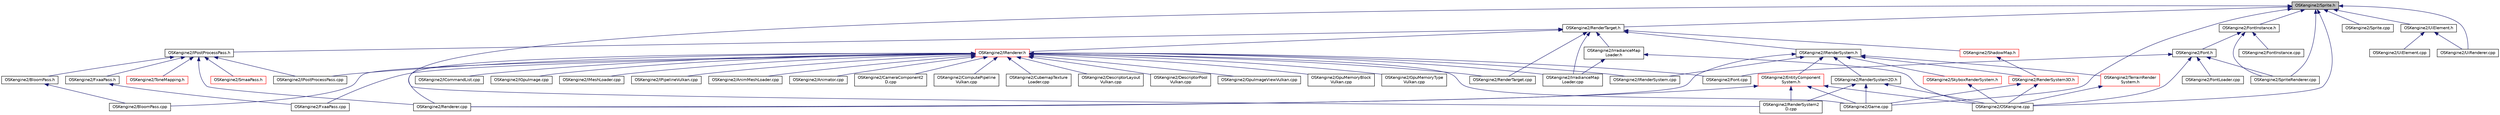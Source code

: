 digraph "OSKengine2/Sprite.h"
{
 // LATEX_PDF_SIZE
  edge [fontname="Helvetica",fontsize="10",labelfontname="Helvetica",labelfontsize="10"];
  node [fontname="Helvetica",fontsize="10",shape=record];
  Node1 [label="OSKengine2/Sprite.h",height=0.2,width=0.4,color="black", fillcolor="grey75", style="filled", fontcolor="black",tooltip=" "];
  Node1 -> Node2 [dir="back",color="midnightblue",fontsize="10",style="solid"];
  Node2 [label="OSKengine2/FontInstance.h",height=0.2,width=0.4,color="black", fillcolor="white", style="filled",URL="$_font_instance_8h.html",tooltip=" "];
  Node2 -> Node3 [dir="back",color="midnightblue",fontsize="10",style="solid"];
  Node3 [label="OSKengine2/Font.h",height=0.2,width=0.4,color="black", fillcolor="white", style="filled",URL="$_font_8h.html",tooltip=" "];
  Node3 -> Node4 [dir="back",color="midnightblue",fontsize="10",style="solid"];
  Node4 [label="OSKengine2/Font.cpp",height=0.2,width=0.4,color="black", fillcolor="white", style="filled",URL="$_font_8cpp.html",tooltip=" "];
  Node3 -> Node5 [dir="back",color="midnightblue",fontsize="10",style="solid"];
  Node5 [label="OSKengine2/FontLoader.cpp",height=0.2,width=0.4,color="black", fillcolor="white", style="filled",URL="$_font_loader_8cpp.html",tooltip=" "];
  Node3 -> Node6 [dir="back",color="midnightblue",fontsize="10",style="solid"];
  Node6 [label="OSKengine2/OSKengine.cpp",height=0.2,width=0.4,color="black", fillcolor="white", style="filled",URL="$_o_s_kengine_8cpp.html",tooltip=" "];
  Node3 -> Node7 [dir="back",color="midnightblue",fontsize="10",style="solid"];
  Node7 [label="OSKengine2/SpriteRenderer.cpp",height=0.2,width=0.4,color="black", fillcolor="white", style="filled",URL="$_sprite_renderer_8cpp.html",tooltip=" "];
  Node2 -> Node8 [dir="back",color="midnightblue",fontsize="10",style="solid"];
  Node8 [label="OSKengine2/FontInstance.cpp",height=0.2,width=0.4,color="black", fillcolor="white", style="filled",URL="$_font_instance_8cpp.html",tooltip=" "];
  Node2 -> Node7 [dir="back",color="midnightblue",fontsize="10",style="solid"];
  Node1 -> Node9 [dir="back",color="midnightblue",fontsize="10",style="solid"];
  Node9 [label="OSKengine2/Game.cpp",height=0.2,width=0.4,color="black", fillcolor="white", style="filled",URL="$_game_8cpp.html",tooltip=" "];
  Node1 -> Node6 [dir="back",color="midnightblue",fontsize="10",style="solid"];
  Node1 -> Node10 [dir="back",color="midnightblue",fontsize="10",style="solid"];
  Node10 [label="OSKengine2/RenderSystem2\lD.cpp",height=0.2,width=0.4,color="black", fillcolor="white", style="filled",URL="$_render_system2_d_8cpp.html",tooltip=" "];
  Node1 -> Node11 [dir="back",color="midnightblue",fontsize="10",style="solid"];
  Node11 [label="OSKengine2/RenderTarget.h",height=0.2,width=0.4,color="black", fillcolor="white", style="filled",URL="$_render_target_8h.html",tooltip=" "];
  Node11 -> Node12 [dir="back",color="midnightblue",fontsize="10",style="solid"];
  Node12 [label="OSKengine2/IPostProcessPass.h",height=0.2,width=0.4,color="black", fillcolor="white", style="filled",URL="$_i_post_process_pass_8h.html",tooltip=" "];
  Node12 -> Node13 [dir="back",color="midnightblue",fontsize="10",style="solid"];
  Node13 [label="OSKengine2/BloomPass.h",height=0.2,width=0.4,color="black", fillcolor="white", style="filled",URL="$_bloom_pass_8h.html",tooltip=" "];
  Node13 -> Node14 [dir="back",color="midnightblue",fontsize="10",style="solid"];
  Node14 [label="OSKengine2/BloomPass.cpp",height=0.2,width=0.4,color="black", fillcolor="white", style="filled",URL="$_bloom_pass_8cpp.html",tooltip=" "];
  Node12 -> Node15 [dir="back",color="midnightblue",fontsize="10",style="solid"];
  Node15 [label="OSKengine2/FxaaPass.h",height=0.2,width=0.4,color="black", fillcolor="white", style="filled",URL="$_fxaa_pass_8h.html",tooltip=" "];
  Node15 -> Node16 [dir="back",color="midnightblue",fontsize="10",style="solid"];
  Node16 [label="OSKengine2/FxaaPass.cpp",height=0.2,width=0.4,color="black", fillcolor="white", style="filled",URL="$_fxaa_pass_8cpp.html",tooltip=" "];
  Node12 -> Node17 [dir="back",color="midnightblue",fontsize="10",style="solid"];
  Node17 [label="OSKengine2/IPostProcessPass.cpp",height=0.2,width=0.4,color="black", fillcolor="white", style="filled",URL="$_i_post_process_pass_8cpp.html",tooltip=" "];
  Node12 -> Node18 [dir="back",color="midnightblue",fontsize="10",style="solid"];
  Node18 [label="OSKengine2/Renderer.cpp",height=0.2,width=0.4,color="black", fillcolor="white", style="filled",URL="$_renderer_8cpp.html",tooltip=" "];
  Node12 -> Node19 [dir="back",color="midnightblue",fontsize="10",style="solid"];
  Node19 [label="OSKengine2/SmaaPass.h",height=0.2,width=0.4,color="red", fillcolor="white", style="filled",URL="$_smaa_pass_8h.html",tooltip=" "];
  Node12 -> Node21 [dir="back",color="midnightblue",fontsize="10",style="solid"];
  Node21 [label="OSKengine2/ToneMapping.h",height=0.2,width=0.4,color="red", fillcolor="white", style="filled",URL="$_tone_mapping_8h.html",tooltip=" "];
  Node11 -> Node23 [dir="back",color="midnightblue",fontsize="10",style="solid"];
  Node23 [label="OSKengine2/IRenderSystem.h",height=0.2,width=0.4,color="black", fillcolor="white", style="filled",URL="$_i_render_system_8h.html",tooltip=" "];
  Node23 -> Node24 [dir="back",color="midnightblue",fontsize="10",style="solid"];
  Node24 [label="OSKengine2/EntityComponent\lSystem.h",height=0.2,width=0.4,color="red", fillcolor="white", style="filled",URL="$_entity_component_system_8h.html",tooltip=" "];
  Node24 -> Node9 [dir="back",color="midnightblue",fontsize="10",style="solid"];
  Node24 -> Node6 [dir="back",color="midnightblue",fontsize="10",style="solid"];
  Node24 -> Node10 [dir="back",color="midnightblue",fontsize="10",style="solid"];
  Node24 -> Node18 [dir="back",color="midnightblue",fontsize="10",style="solid"];
  Node23 -> Node57 [dir="back",color="midnightblue",fontsize="10",style="solid"];
  Node57 [label="OSKengine2/IRenderSystem.cpp",height=0.2,width=0.4,color="black", fillcolor="white", style="filled",URL="$_i_render_system_8cpp.html",tooltip=" "];
  Node23 -> Node87 [dir="back",color="midnightblue",fontsize="10",style="solid"];
  Node87 [label="OSKengine2/RenderSystem2D.h",height=0.2,width=0.4,color="black", fillcolor="white", style="filled",URL="$_render_system2_d_8h.html",tooltip=" "];
  Node87 -> Node9 [dir="back",color="midnightblue",fontsize="10",style="solid"];
  Node87 -> Node6 [dir="back",color="midnightblue",fontsize="10",style="solid"];
  Node87 -> Node10 [dir="back",color="midnightblue",fontsize="10",style="solid"];
  Node23 -> Node88 [dir="back",color="midnightblue",fontsize="10",style="solid"];
  Node88 [label="OSKengine2/RenderSystem3D.h",height=0.2,width=0.4,color="red", fillcolor="white", style="filled",URL="$_render_system3_d_8h.html",tooltip=" "];
  Node88 -> Node9 [dir="back",color="midnightblue",fontsize="10",style="solid"];
  Node88 -> Node6 [dir="back",color="midnightblue",fontsize="10",style="solid"];
  Node23 -> Node18 [dir="back",color="midnightblue",fontsize="10",style="solid"];
  Node23 -> Node90 [dir="back",color="midnightblue",fontsize="10",style="solid"];
  Node90 [label="OSKengine2/SkyboxRenderSystem.h",height=0.2,width=0.4,color="red", fillcolor="white", style="filled",URL="$_skybox_render_system_8h.html",tooltip=" "];
  Node90 -> Node6 [dir="back",color="midnightblue",fontsize="10",style="solid"];
  Node23 -> Node91 [dir="back",color="midnightblue",fontsize="10",style="solid"];
  Node91 [label="OSKengine2/TerrainRender\lSystem.h",height=0.2,width=0.4,color="red", fillcolor="white", style="filled",URL="$_terrain_render_system_8h.html",tooltip=" "];
  Node91 -> Node6 [dir="back",color="midnightblue",fontsize="10",style="solid"];
  Node11 -> Node92 [dir="back",color="midnightblue",fontsize="10",style="solid"];
  Node92 [label="OSKengine2/IRenderer.h",height=0.2,width=0.4,color="red", fillcolor="white", style="filled",URL="$_i_renderer_8h.html",tooltip=" "];
  Node92 -> Node27 [dir="back",color="midnightblue",fontsize="10",style="solid"];
  Node27 [label="OSKengine2/AnimMeshLoader.cpp",height=0.2,width=0.4,color="black", fillcolor="white", style="filled",URL="$_anim_mesh_loader_8cpp.html",tooltip=" "];
  Node92 -> Node28 [dir="back",color="midnightblue",fontsize="10",style="solid"];
  Node28 [label="OSKengine2/Animator.cpp",height=0.2,width=0.4,color="black", fillcolor="white", style="filled",URL="$_animator_8cpp.html",tooltip=" "];
  Node92 -> Node14 [dir="back",color="midnightblue",fontsize="10",style="solid"];
  Node92 -> Node31 [dir="back",color="midnightblue",fontsize="10",style="solid"];
  Node31 [label="OSKengine2/CameraComponent2\lD.cpp",height=0.2,width=0.4,color="black", fillcolor="white", style="filled",URL="$_camera_component2_d_8cpp.html",tooltip=" "];
  Node92 -> Node36 [dir="back",color="midnightblue",fontsize="10",style="solid"];
  Node36 [label="OSKengine2/ComputePipeline\lVulkan.cpp",height=0.2,width=0.4,color="black", fillcolor="white", style="filled",URL="$_compute_pipeline_vulkan_8cpp.html",tooltip=" "];
  Node92 -> Node37 [dir="back",color="midnightblue",fontsize="10",style="solid"];
  Node37 [label="OSKengine2/CubemapTexture\lLoader.cpp",height=0.2,width=0.4,color="black", fillcolor="white", style="filled",URL="$_cubemap_texture_loader_8cpp.html",tooltip=" "];
  Node92 -> Node38 [dir="back",color="midnightblue",fontsize="10",style="solid"];
  Node38 [label="OSKengine2/DescriptorLayout\lVulkan.cpp",height=0.2,width=0.4,color="black", fillcolor="white", style="filled",URL="$_descriptor_layout_vulkan_8cpp.html",tooltip=" "];
  Node92 -> Node39 [dir="back",color="midnightblue",fontsize="10",style="solid"];
  Node39 [label="OSKengine2/DescriptorPool\lVulkan.cpp",height=0.2,width=0.4,color="black", fillcolor="white", style="filled",URL="$_descriptor_pool_vulkan_8cpp.html",tooltip=" "];
  Node92 -> Node4 [dir="back",color="midnightblue",fontsize="10",style="solid"];
  Node92 -> Node16 [dir="back",color="midnightblue",fontsize="10",style="solid"];
  Node92 -> Node9 [dir="back",color="midnightblue",fontsize="10",style="solid"];
  Node92 -> Node41 [dir="back",color="midnightblue",fontsize="10",style="solid"];
  Node41 [label="OSKengine2/GpuImageViewVulkan.cpp",height=0.2,width=0.4,color="black", fillcolor="white", style="filled",URL="$_gpu_image_view_vulkan_8cpp.html",tooltip=" "];
  Node92 -> Node46 [dir="back",color="midnightblue",fontsize="10",style="solid"];
  Node46 [label="OSKengine2/GpuMemoryBlock\lVulkan.cpp",height=0.2,width=0.4,color="black", fillcolor="white", style="filled",URL="$_gpu_memory_block_vulkan_8cpp.html",tooltip=" "];
  Node92 -> Node47 [dir="back",color="midnightblue",fontsize="10",style="solid"];
  Node47 [label="OSKengine2/GpuMemoryType\lVulkan.cpp",height=0.2,width=0.4,color="black", fillcolor="white", style="filled",URL="$_gpu_memory_type_vulkan_8cpp.html",tooltip=" "];
  Node92 -> Node50 [dir="back",color="midnightblue",fontsize="10",style="solid"];
  Node50 [label="OSKengine2/ICommandList.cpp",height=0.2,width=0.4,color="black", fillcolor="white", style="filled",URL="$_i_command_list_8cpp.html",tooltip=" "];
  Node92 -> Node52 [dir="back",color="midnightblue",fontsize="10",style="solid"];
  Node52 [label="OSKengine2/IGpuImage.cpp",height=0.2,width=0.4,color="black", fillcolor="white", style="filled",URL="$_i_gpu_image_8cpp.html",tooltip=" "];
  Node92 -> Node55 [dir="back",color="midnightblue",fontsize="10",style="solid"];
  Node55 [label="OSKengine2/IMeshLoader.cpp",height=0.2,width=0.4,color="black", fillcolor="white", style="filled",URL="$_i_mesh_loader_8cpp.html",tooltip=" "];
  Node92 -> Node56 [dir="back",color="midnightblue",fontsize="10",style="solid"];
  Node56 [label="OSKengine2/IPipelineVulkan.cpp",height=0.2,width=0.4,color="black", fillcolor="white", style="filled",URL="$_i_pipeline_vulkan_8cpp.html",tooltip=" "];
  Node92 -> Node17 [dir="back",color="midnightblue",fontsize="10",style="solid"];
  Node92 -> Node57 [dir="back",color="midnightblue",fontsize="10",style="solid"];
  Node92 -> Node58 [dir="back",color="midnightblue",fontsize="10",style="solid"];
  Node58 [label="OSKengine2/IrradianceMap\lLoader.cpp",height=0.2,width=0.4,color="black", fillcolor="white", style="filled",URL="$_irradiance_map_loader_8cpp.html",tooltip=" "];
  Node92 -> Node69 [dir="back",color="midnightblue",fontsize="10",style="solid"];
  Node69 [label="OSKengine2/RenderTarget.cpp",height=0.2,width=0.4,color="black", fillcolor="white", style="filled",URL="$_render_target_8cpp.html",tooltip=" "];
  Node92 -> Node18 [dir="back",color="midnightblue",fontsize="10",style="solid"];
  Node11 -> Node58 [dir="back",color="midnightblue",fontsize="10",style="solid"];
  Node11 -> Node96 [dir="back",color="midnightblue",fontsize="10",style="solid"];
  Node96 [label="OSKengine2/IrradianceMap\lLoader.h",height=0.2,width=0.4,color="black", fillcolor="white", style="filled",URL="$_irradiance_map_loader_8h.html",tooltip=" "];
  Node96 -> Node58 [dir="back",color="midnightblue",fontsize="10",style="solid"];
  Node96 -> Node6 [dir="back",color="midnightblue",fontsize="10",style="solid"];
  Node11 -> Node69 [dir="back",color="midnightblue",fontsize="10",style="solid"];
  Node11 -> Node97 [dir="back",color="midnightblue",fontsize="10",style="solid"];
  Node97 [label="OSKengine2/ShadowMap.h",height=0.2,width=0.4,color="red", fillcolor="white", style="filled",URL="$_shadow_map_8h.html",tooltip=" "];
  Node97 -> Node88 [dir="back",color="midnightblue",fontsize="10",style="solid"];
  Node1 -> Node98 [dir="back",color="midnightblue",fontsize="10",style="solid"];
  Node98 [label="OSKengine2/Sprite.cpp",height=0.2,width=0.4,color="black", fillcolor="white", style="filled",URL="$_sprite_8cpp.html",tooltip=" "];
  Node1 -> Node7 [dir="back",color="midnightblue",fontsize="10",style="solid"];
  Node1 -> Node99 [dir="back",color="midnightblue",fontsize="10",style="solid"];
  Node99 [label="OSKengine2/UiElement.h",height=0.2,width=0.4,color="black", fillcolor="white", style="filled",URL="$_ui_element_8h.html",tooltip=" "];
  Node99 -> Node100 [dir="back",color="midnightblue",fontsize="10",style="solid"];
  Node100 [label="OSKengine2/UiElement.cpp",height=0.2,width=0.4,color="black", fillcolor="white", style="filled",URL="$_ui_element_8cpp.html",tooltip=" "];
  Node99 -> Node101 [dir="back",color="midnightblue",fontsize="10",style="solid"];
  Node101 [label="OSKengine2/UiRenderer.cpp",height=0.2,width=0.4,color="black", fillcolor="white", style="filled",URL="$_ui_renderer_8cpp.html",tooltip=" "];
  Node1 -> Node101 [dir="back",color="midnightblue",fontsize="10",style="solid"];
}
